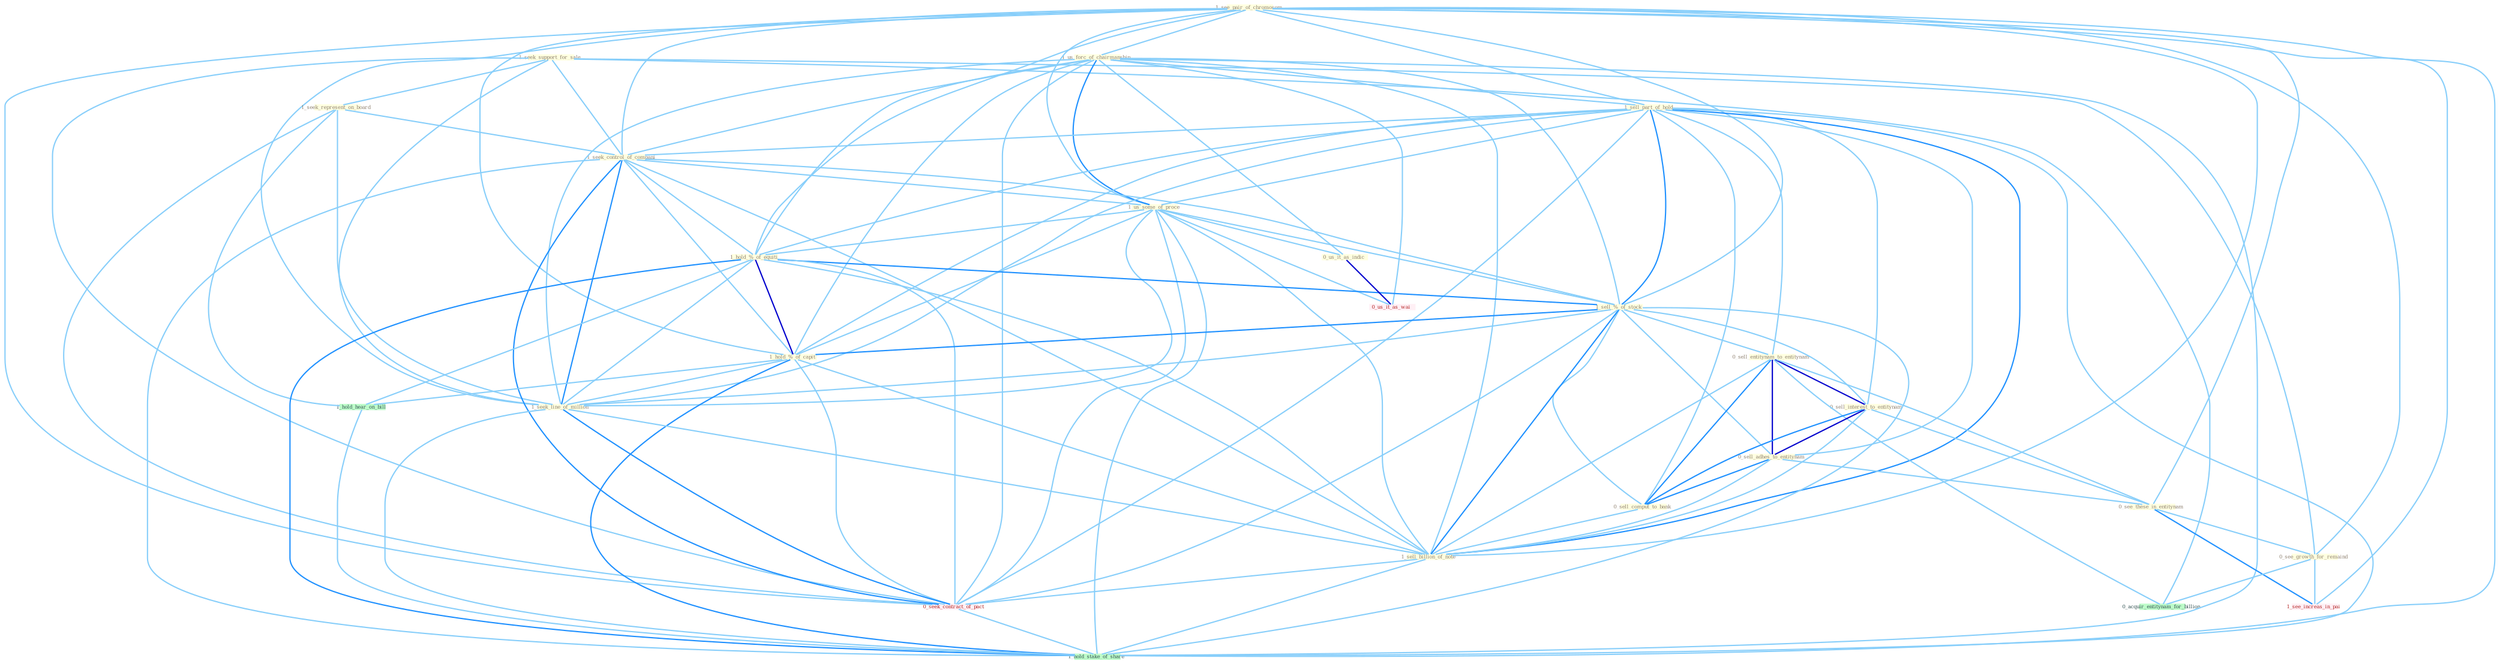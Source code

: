 Graph G{ 
    node
    [shape=polygon,style=filled,width=.5,height=.06,color="#BDFCC9",fixedsize=true,fontsize=4,
    fontcolor="#2f4f4f"];
    {node
    [color="#ffffe0", fontcolor="#8b7d6b"] "1_see_pair_of_chromosom " "1_seek_support_for_sale " "1_us_forc_of_chairmanship " "1_sell_part_of_hold " "1_seek_represent_on_board " "1_seek_control_of_compani " "1_us_some_of_proce " "1_hold_%_of_equiti " "0_us_it_as_indic " "1_sell_%_of_stock " "0_sell_entitynam_to_entitynam " "0_sell_interest_to_entitynam " "0_sell_adhes_to_entitynam " "0_see_these_in_entitynam " "1_hold_%_of_capit " "0_see_growth_for_remaind " "0_sell_comput_to_bank " "1_seek_line_of_million " "1_sell_billion_of_note "}
{node [color="#fff0f5", fontcolor="#b22222"] "0_seek_contract_of_pact " "0_us_it_as_wai " "1_see_increas_in_pai "}
edge [color="#B0E2FF"];

	"1_see_pair_of_chromosom " -- "1_us_forc_of_chairmanship " [w="1", color="#87cefa" ];
	"1_see_pair_of_chromosom " -- "1_sell_part_of_hold " [w="1", color="#87cefa" ];
	"1_see_pair_of_chromosom " -- "1_seek_control_of_compani " [w="1", color="#87cefa" ];
	"1_see_pair_of_chromosom " -- "1_us_some_of_proce " [w="1", color="#87cefa" ];
	"1_see_pair_of_chromosom " -- "1_hold_%_of_equiti " [w="1", color="#87cefa" ];
	"1_see_pair_of_chromosom " -- "1_sell_%_of_stock " [w="1", color="#87cefa" ];
	"1_see_pair_of_chromosom " -- "0_see_these_in_entitynam " [w="1", color="#87cefa" ];
	"1_see_pair_of_chromosom " -- "1_hold_%_of_capit " [w="1", color="#87cefa" ];
	"1_see_pair_of_chromosom " -- "0_see_growth_for_remaind " [w="1", color="#87cefa" ];
	"1_see_pair_of_chromosom " -- "1_seek_line_of_million " [w="1", color="#87cefa" ];
	"1_see_pair_of_chromosom " -- "1_sell_billion_of_note " [w="1", color="#87cefa" ];
	"1_see_pair_of_chromosom " -- "0_seek_contract_of_pact " [w="1", color="#87cefa" ];
	"1_see_pair_of_chromosom " -- "1_see_increas_in_pai " [w="1", color="#87cefa" ];
	"1_see_pair_of_chromosom " -- "1_hold_stake_of_share " [w="1", color="#87cefa" ];
	"1_seek_support_for_sale " -- "1_seek_represent_on_board " [w="1", color="#87cefa" ];
	"1_seek_support_for_sale " -- "1_seek_control_of_compani " [w="1", color="#87cefa" ];
	"1_seek_support_for_sale " -- "0_see_growth_for_remaind " [w="1", color="#87cefa" ];
	"1_seek_support_for_sale " -- "1_seek_line_of_million " [w="1", color="#87cefa" ];
	"1_seek_support_for_sale " -- "0_seek_contract_of_pact " [w="1", color="#87cefa" ];
	"1_seek_support_for_sale " -- "0_acquir_entitynam_for_billion " [w="1", color="#87cefa" ];
	"1_us_forc_of_chairmanship " -- "1_sell_part_of_hold " [w="1", color="#87cefa" ];
	"1_us_forc_of_chairmanship " -- "1_seek_control_of_compani " [w="1", color="#87cefa" ];
	"1_us_forc_of_chairmanship " -- "1_us_some_of_proce " [w="2", color="#1e90ff" , len=0.8];
	"1_us_forc_of_chairmanship " -- "1_hold_%_of_equiti " [w="1", color="#87cefa" ];
	"1_us_forc_of_chairmanship " -- "0_us_it_as_indic " [w="1", color="#87cefa" ];
	"1_us_forc_of_chairmanship " -- "1_sell_%_of_stock " [w="1", color="#87cefa" ];
	"1_us_forc_of_chairmanship " -- "1_hold_%_of_capit " [w="1", color="#87cefa" ];
	"1_us_forc_of_chairmanship " -- "1_seek_line_of_million " [w="1", color="#87cefa" ];
	"1_us_forc_of_chairmanship " -- "1_sell_billion_of_note " [w="1", color="#87cefa" ];
	"1_us_forc_of_chairmanship " -- "0_seek_contract_of_pact " [w="1", color="#87cefa" ];
	"1_us_forc_of_chairmanship " -- "0_us_it_as_wai " [w="1", color="#87cefa" ];
	"1_us_forc_of_chairmanship " -- "1_hold_stake_of_share " [w="1", color="#87cefa" ];
	"1_sell_part_of_hold " -- "1_seek_control_of_compani " [w="1", color="#87cefa" ];
	"1_sell_part_of_hold " -- "1_us_some_of_proce " [w="1", color="#87cefa" ];
	"1_sell_part_of_hold " -- "1_hold_%_of_equiti " [w="1", color="#87cefa" ];
	"1_sell_part_of_hold " -- "1_sell_%_of_stock " [w="2", color="#1e90ff" , len=0.8];
	"1_sell_part_of_hold " -- "0_sell_entitynam_to_entitynam " [w="1", color="#87cefa" ];
	"1_sell_part_of_hold " -- "0_sell_interest_to_entitynam " [w="1", color="#87cefa" ];
	"1_sell_part_of_hold " -- "0_sell_adhes_to_entitynam " [w="1", color="#87cefa" ];
	"1_sell_part_of_hold " -- "1_hold_%_of_capit " [w="1", color="#87cefa" ];
	"1_sell_part_of_hold " -- "0_sell_comput_to_bank " [w="1", color="#87cefa" ];
	"1_sell_part_of_hold " -- "1_seek_line_of_million " [w="1", color="#87cefa" ];
	"1_sell_part_of_hold " -- "1_sell_billion_of_note " [w="2", color="#1e90ff" , len=0.8];
	"1_sell_part_of_hold " -- "0_seek_contract_of_pact " [w="1", color="#87cefa" ];
	"1_sell_part_of_hold " -- "1_hold_stake_of_share " [w="1", color="#87cefa" ];
	"1_seek_represent_on_board " -- "1_seek_control_of_compani " [w="1", color="#87cefa" ];
	"1_seek_represent_on_board " -- "1_seek_line_of_million " [w="1", color="#87cefa" ];
	"1_seek_represent_on_board " -- "0_seek_contract_of_pact " [w="1", color="#87cefa" ];
	"1_seek_represent_on_board " -- "1_hold_hear_on_bill " [w="1", color="#87cefa" ];
	"1_seek_control_of_compani " -- "1_us_some_of_proce " [w="1", color="#87cefa" ];
	"1_seek_control_of_compani " -- "1_hold_%_of_equiti " [w="1", color="#87cefa" ];
	"1_seek_control_of_compani " -- "1_sell_%_of_stock " [w="1", color="#87cefa" ];
	"1_seek_control_of_compani " -- "1_hold_%_of_capit " [w="1", color="#87cefa" ];
	"1_seek_control_of_compani " -- "1_seek_line_of_million " [w="2", color="#1e90ff" , len=0.8];
	"1_seek_control_of_compani " -- "1_sell_billion_of_note " [w="1", color="#87cefa" ];
	"1_seek_control_of_compani " -- "0_seek_contract_of_pact " [w="2", color="#1e90ff" , len=0.8];
	"1_seek_control_of_compani " -- "1_hold_stake_of_share " [w="1", color="#87cefa" ];
	"1_us_some_of_proce " -- "1_hold_%_of_equiti " [w="1", color="#87cefa" ];
	"1_us_some_of_proce " -- "0_us_it_as_indic " [w="1", color="#87cefa" ];
	"1_us_some_of_proce " -- "1_sell_%_of_stock " [w="1", color="#87cefa" ];
	"1_us_some_of_proce " -- "1_hold_%_of_capit " [w="1", color="#87cefa" ];
	"1_us_some_of_proce " -- "1_seek_line_of_million " [w="1", color="#87cefa" ];
	"1_us_some_of_proce " -- "1_sell_billion_of_note " [w="1", color="#87cefa" ];
	"1_us_some_of_proce " -- "0_seek_contract_of_pact " [w="1", color="#87cefa" ];
	"1_us_some_of_proce " -- "0_us_it_as_wai " [w="1", color="#87cefa" ];
	"1_us_some_of_proce " -- "1_hold_stake_of_share " [w="1", color="#87cefa" ];
	"1_hold_%_of_equiti " -- "1_sell_%_of_stock " [w="2", color="#1e90ff" , len=0.8];
	"1_hold_%_of_equiti " -- "1_hold_%_of_capit " [w="3", color="#0000cd" , len=0.6];
	"1_hold_%_of_equiti " -- "1_seek_line_of_million " [w="1", color="#87cefa" ];
	"1_hold_%_of_equiti " -- "1_sell_billion_of_note " [w="1", color="#87cefa" ];
	"1_hold_%_of_equiti " -- "0_seek_contract_of_pact " [w="1", color="#87cefa" ];
	"1_hold_%_of_equiti " -- "1_hold_hear_on_bill " [w="1", color="#87cefa" ];
	"1_hold_%_of_equiti " -- "1_hold_stake_of_share " [w="2", color="#1e90ff" , len=0.8];
	"0_us_it_as_indic " -- "0_us_it_as_wai " [w="3", color="#0000cd" , len=0.6];
	"1_sell_%_of_stock " -- "0_sell_entitynam_to_entitynam " [w="1", color="#87cefa" ];
	"1_sell_%_of_stock " -- "0_sell_interest_to_entitynam " [w="1", color="#87cefa" ];
	"1_sell_%_of_stock " -- "0_sell_adhes_to_entitynam " [w="1", color="#87cefa" ];
	"1_sell_%_of_stock " -- "1_hold_%_of_capit " [w="2", color="#1e90ff" , len=0.8];
	"1_sell_%_of_stock " -- "0_sell_comput_to_bank " [w="1", color="#87cefa" ];
	"1_sell_%_of_stock " -- "1_seek_line_of_million " [w="1", color="#87cefa" ];
	"1_sell_%_of_stock " -- "1_sell_billion_of_note " [w="2", color="#1e90ff" , len=0.8];
	"1_sell_%_of_stock " -- "0_seek_contract_of_pact " [w="1", color="#87cefa" ];
	"1_sell_%_of_stock " -- "1_hold_stake_of_share " [w="1", color="#87cefa" ];
	"0_sell_entitynam_to_entitynam " -- "0_sell_interest_to_entitynam " [w="3", color="#0000cd" , len=0.6];
	"0_sell_entitynam_to_entitynam " -- "0_sell_adhes_to_entitynam " [w="3", color="#0000cd" , len=0.6];
	"0_sell_entitynam_to_entitynam " -- "0_see_these_in_entitynam " [w="1", color="#87cefa" ];
	"0_sell_entitynam_to_entitynam " -- "0_sell_comput_to_bank " [w="2", color="#1e90ff" , len=0.8];
	"0_sell_entitynam_to_entitynam " -- "1_sell_billion_of_note " [w="1", color="#87cefa" ];
	"0_sell_entitynam_to_entitynam " -- "0_acquir_entitynam_for_billion " [w="1", color="#87cefa" ];
	"0_sell_interest_to_entitynam " -- "0_sell_adhes_to_entitynam " [w="3", color="#0000cd" , len=0.6];
	"0_sell_interest_to_entitynam " -- "0_see_these_in_entitynam " [w="1", color="#87cefa" ];
	"0_sell_interest_to_entitynam " -- "0_sell_comput_to_bank " [w="2", color="#1e90ff" , len=0.8];
	"0_sell_interest_to_entitynam " -- "1_sell_billion_of_note " [w="1", color="#87cefa" ];
	"0_sell_adhes_to_entitynam " -- "0_see_these_in_entitynam " [w="1", color="#87cefa" ];
	"0_sell_adhes_to_entitynam " -- "0_sell_comput_to_bank " [w="2", color="#1e90ff" , len=0.8];
	"0_sell_adhes_to_entitynam " -- "1_sell_billion_of_note " [w="1", color="#87cefa" ];
	"0_see_these_in_entitynam " -- "0_see_growth_for_remaind " [w="1", color="#87cefa" ];
	"0_see_these_in_entitynam " -- "1_see_increas_in_pai " [w="2", color="#1e90ff" , len=0.8];
	"1_hold_%_of_capit " -- "1_seek_line_of_million " [w="1", color="#87cefa" ];
	"1_hold_%_of_capit " -- "1_sell_billion_of_note " [w="1", color="#87cefa" ];
	"1_hold_%_of_capit " -- "0_seek_contract_of_pact " [w="1", color="#87cefa" ];
	"1_hold_%_of_capit " -- "1_hold_hear_on_bill " [w="1", color="#87cefa" ];
	"1_hold_%_of_capit " -- "1_hold_stake_of_share " [w="2", color="#1e90ff" , len=0.8];
	"0_see_growth_for_remaind " -- "0_acquir_entitynam_for_billion " [w="1", color="#87cefa" ];
	"0_see_growth_for_remaind " -- "1_see_increas_in_pai " [w="1", color="#87cefa" ];
	"0_sell_comput_to_bank " -- "1_sell_billion_of_note " [w="1", color="#87cefa" ];
	"1_seek_line_of_million " -- "1_sell_billion_of_note " [w="1", color="#87cefa" ];
	"1_seek_line_of_million " -- "0_seek_contract_of_pact " [w="2", color="#1e90ff" , len=0.8];
	"1_seek_line_of_million " -- "1_hold_stake_of_share " [w="1", color="#87cefa" ];
	"1_sell_billion_of_note " -- "0_seek_contract_of_pact " [w="1", color="#87cefa" ];
	"1_sell_billion_of_note " -- "1_hold_stake_of_share " [w="1", color="#87cefa" ];
	"0_seek_contract_of_pact " -- "1_hold_stake_of_share " [w="1", color="#87cefa" ];
	"1_hold_hear_on_bill " -- "1_hold_stake_of_share " [w="1", color="#87cefa" ];
}